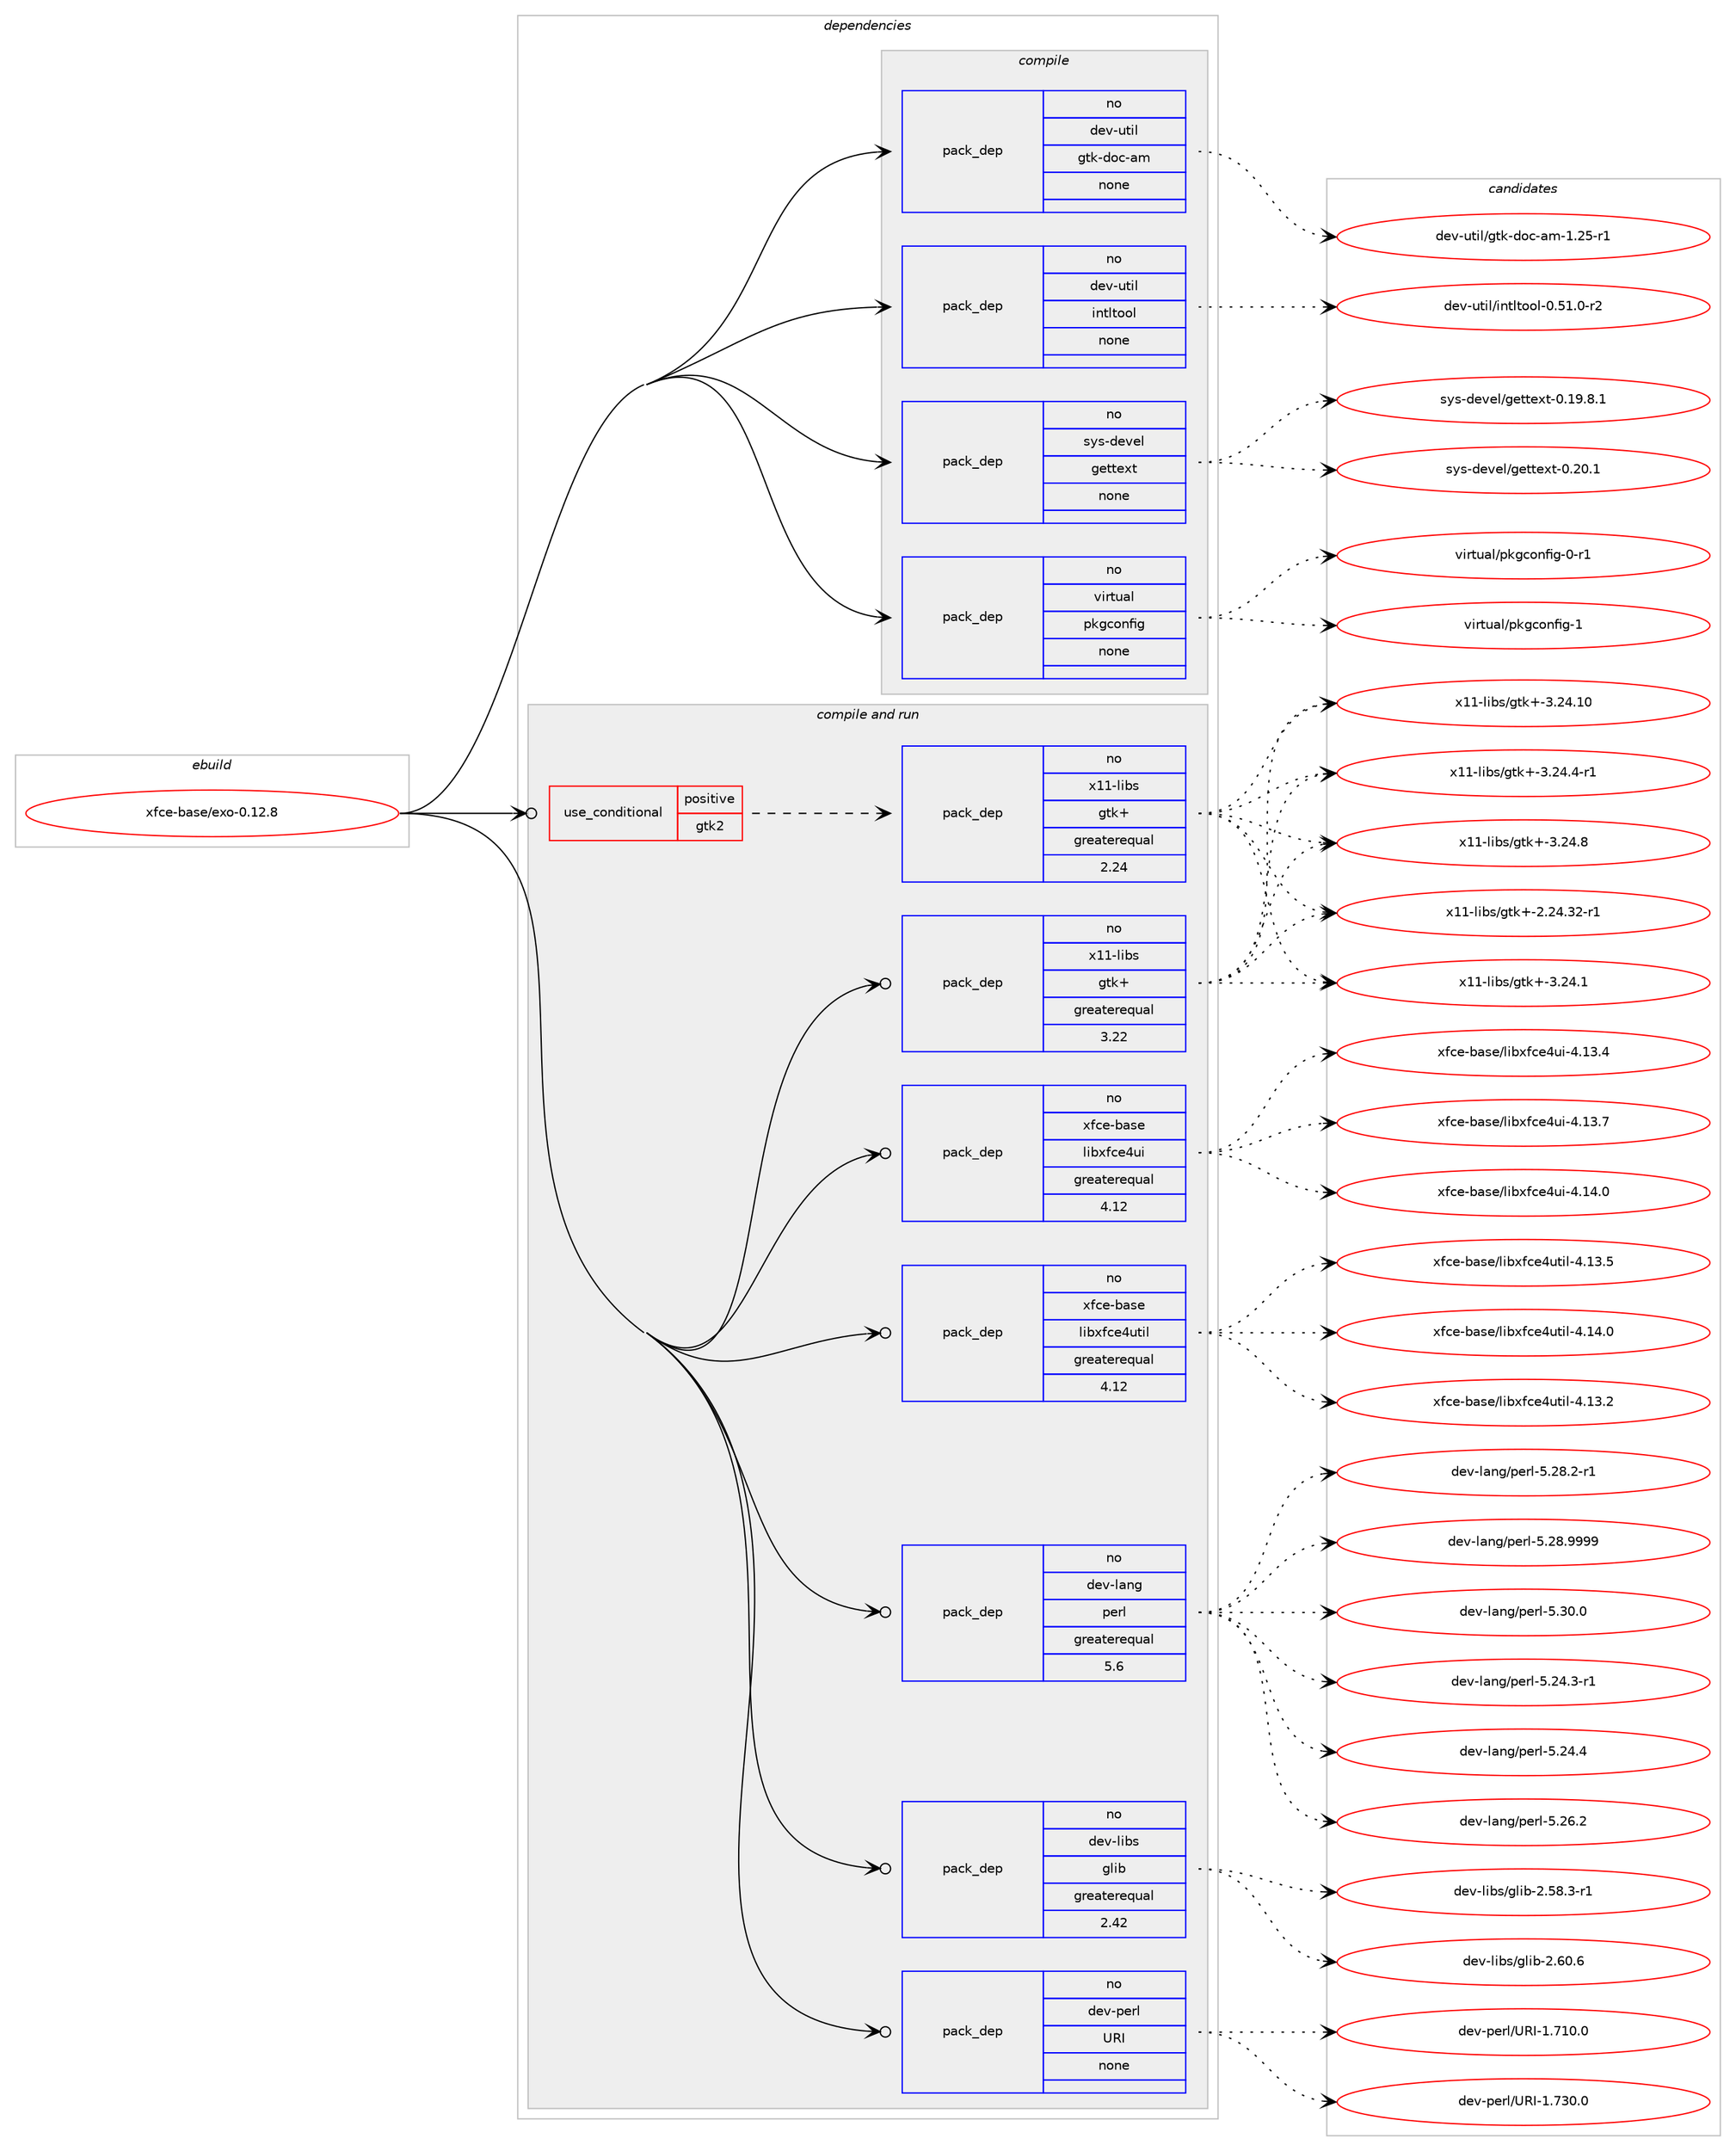 digraph prolog {

# *************
# Graph options
# *************

newrank=true;
concentrate=true;
compound=true;
graph [rankdir=LR,fontname=Helvetica,fontsize=10,ranksep=1.5];#, ranksep=2.5, nodesep=0.2];
edge  [arrowhead=vee];
node  [fontname=Helvetica,fontsize=10];

# **********
# The ebuild
# **********

subgraph cluster_leftcol {
color=gray;
rank=same;
label=<<i>ebuild</i>>;
id [label="xfce-base/exo-0.12.8", color=red, width=4, href="../xfce-base/exo-0.12.8.svg"];
}

# ****************
# The dependencies
# ****************

subgraph cluster_midcol {
color=gray;
label=<<i>dependencies</i>>;
subgraph cluster_compile {
fillcolor="#eeeeee";
style=filled;
label=<<i>compile</i>>;
subgraph pack1437 {
dependency1921 [label=<<TABLE BORDER="0" CELLBORDER="1" CELLSPACING="0" CELLPADDING="4" WIDTH="220"><TR><TD ROWSPAN="6" CELLPADDING="30">pack_dep</TD></TR><TR><TD WIDTH="110">no</TD></TR><TR><TD>dev-util</TD></TR><TR><TD>gtk-doc-am</TD></TR><TR><TD>none</TD></TR><TR><TD></TD></TR></TABLE>>, shape=none, color=blue];
}
id:e -> dependency1921:w [weight=20,style="solid",arrowhead="vee"];
subgraph pack1438 {
dependency1922 [label=<<TABLE BORDER="0" CELLBORDER="1" CELLSPACING="0" CELLPADDING="4" WIDTH="220"><TR><TD ROWSPAN="6" CELLPADDING="30">pack_dep</TD></TR><TR><TD WIDTH="110">no</TD></TR><TR><TD>dev-util</TD></TR><TR><TD>intltool</TD></TR><TR><TD>none</TD></TR><TR><TD></TD></TR></TABLE>>, shape=none, color=blue];
}
id:e -> dependency1922:w [weight=20,style="solid",arrowhead="vee"];
subgraph pack1439 {
dependency1923 [label=<<TABLE BORDER="0" CELLBORDER="1" CELLSPACING="0" CELLPADDING="4" WIDTH="220"><TR><TD ROWSPAN="6" CELLPADDING="30">pack_dep</TD></TR><TR><TD WIDTH="110">no</TD></TR><TR><TD>sys-devel</TD></TR><TR><TD>gettext</TD></TR><TR><TD>none</TD></TR><TR><TD></TD></TR></TABLE>>, shape=none, color=blue];
}
id:e -> dependency1923:w [weight=20,style="solid",arrowhead="vee"];
subgraph pack1440 {
dependency1924 [label=<<TABLE BORDER="0" CELLBORDER="1" CELLSPACING="0" CELLPADDING="4" WIDTH="220"><TR><TD ROWSPAN="6" CELLPADDING="30">pack_dep</TD></TR><TR><TD WIDTH="110">no</TD></TR><TR><TD>virtual</TD></TR><TR><TD>pkgconfig</TD></TR><TR><TD>none</TD></TR><TR><TD></TD></TR></TABLE>>, shape=none, color=blue];
}
id:e -> dependency1924:w [weight=20,style="solid",arrowhead="vee"];
}
subgraph cluster_compileandrun {
fillcolor="#eeeeee";
style=filled;
label=<<i>compile and run</i>>;
subgraph cond454 {
dependency1925 [label=<<TABLE BORDER="0" CELLBORDER="1" CELLSPACING="0" CELLPADDING="4"><TR><TD ROWSPAN="3" CELLPADDING="10">use_conditional</TD></TR><TR><TD>positive</TD></TR><TR><TD>gtk2</TD></TR></TABLE>>, shape=none, color=red];
subgraph pack1441 {
dependency1926 [label=<<TABLE BORDER="0" CELLBORDER="1" CELLSPACING="0" CELLPADDING="4" WIDTH="220"><TR><TD ROWSPAN="6" CELLPADDING="30">pack_dep</TD></TR><TR><TD WIDTH="110">no</TD></TR><TR><TD>x11-libs</TD></TR><TR><TD>gtk+</TD></TR><TR><TD>greaterequal</TD></TR><TR><TD>2.24</TD></TR></TABLE>>, shape=none, color=blue];
}
dependency1925:e -> dependency1926:w [weight=20,style="dashed",arrowhead="vee"];
}
id:e -> dependency1925:w [weight=20,style="solid",arrowhead="odotvee"];
subgraph pack1442 {
dependency1927 [label=<<TABLE BORDER="0" CELLBORDER="1" CELLSPACING="0" CELLPADDING="4" WIDTH="220"><TR><TD ROWSPAN="6" CELLPADDING="30">pack_dep</TD></TR><TR><TD WIDTH="110">no</TD></TR><TR><TD>dev-lang</TD></TR><TR><TD>perl</TD></TR><TR><TD>greaterequal</TD></TR><TR><TD>5.6</TD></TR></TABLE>>, shape=none, color=blue];
}
id:e -> dependency1927:w [weight=20,style="solid",arrowhead="odotvee"];
subgraph pack1443 {
dependency1928 [label=<<TABLE BORDER="0" CELLBORDER="1" CELLSPACING="0" CELLPADDING="4" WIDTH="220"><TR><TD ROWSPAN="6" CELLPADDING="30">pack_dep</TD></TR><TR><TD WIDTH="110">no</TD></TR><TR><TD>dev-libs</TD></TR><TR><TD>glib</TD></TR><TR><TD>greaterequal</TD></TR><TR><TD>2.42</TD></TR></TABLE>>, shape=none, color=blue];
}
id:e -> dependency1928:w [weight=20,style="solid",arrowhead="odotvee"];
subgraph pack1444 {
dependency1929 [label=<<TABLE BORDER="0" CELLBORDER="1" CELLSPACING="0" CELLPADDING="4" WIDTH="220"><TR><TD ROWSPAN="6" CELLPADDING="30">pack_dep</TD></TR><TR><TD WIDTH="110">no</TD></TR><TR><TD>dev-perl</TD></TR><TR><TD>URI</TD></TR><TR><TD>none</TD></TR><TR><TD></TD></TR></TABLE>>, shape=none, color=blue];
}
id:e -> dependency1929:w [weight=20,style="solid",arrowhead="odotvee"];
subgraph pack1445 {
dependency1930 [label=<<TABLE BORDER="0" CELLBORDER="1" CELLSPACING="0" CELLPADDING="4" WIDTH="220"><TR><TD ROWSPAN="6" CELLPADDING="30">pack_dep</TD></TR><TR><TD WIDTH="110">no</TD></TR><TR><TD>x11-libs</TD></TR><TR><TD>gtk+</TD></TR><TR><TD>greaterequal</TD></TR><TR><TD>3.22</TD></TR></TABLE>>, shape=none, color=blue];
}
id:e -> dependency1930:w [weight=20,style="solid",arrowhead="odotvee"];
subgraph pack1446 {
dependency1931 [label=<<TABLE BORDER="0" CELLBORDER="1" CELLSPACING="0" CELLPADDING="4" WIDTH="220"><TR><TD ROWSPAN="6" CELLPADDING="30">pack_dep</TD></TR><TR><TD WIDTH="110">no</TD></TR><TR><TD>xfce-base</TD></TR><TR><TD>libxfce4ui</TD></TR><TR><TD>greaterequal</TD></TR><TR><TD>4.12</TD></TR></TABLE>>, shape=none, color=blue];
}
id:e -> dependency1931:w [weight=20,style="solid",arrowhead="odotvee"];
subgraph pack1447 {
dependency1932 [label=<<TABLE BORDER="0" CELLBORDER="1" CELLSPACING="0" CELLPADDING="4" WIDTH="220"><TR><TD ROWSPAN="6" CELLPADDING="30">pack_dep</TD></TR><TR><TD WIDTH="110">no</TD></TR><TR><TD>xfce-base</TD></TR><TR><TD>libxfce4util</TD></TR><TR><TD>greaterequal</TD></TR><TR><TD>4.12</TD></TR></TABLE>>, shape=none, color=blue];
}
id:e -> dependency1932:w [weight=20,style="solid",arrowhead="odotvee"];
}
subgraph cluster_run {
fillcolor="#eeeeee";
style=filled;
label=<<i>run</i>>;
}
}

# **************
# The candidates
# **************

subgraph cluster_choices {
rank=same;
color=gray;
label=<<i>candidates</i>>;

subgraph choice1437 {
color=black;
nodesep=1;
choice10010111845117116105108471031161074510011199459710945494650534511449 [label="dev-util/gtk-doc-am-1.25-r1", color=red, width=4,href="../dev-util/gtk-doc-am-1.25-r1.svg"];
dependency1921:e -> choice10010111845117116105108471031161074510011199459710945494650534511449:w [style=dotted,weight="100"];
}
subgraph choice1438 {
color=black;
nodesep=1;
choice1001011184511711610510847105110116108116111111108454846534946484511450 [label="dev-util/intltool-0.51.0-r2", color=red, width=4,href="../dev-util/intltool-0.51.0-r2.svg"];
dependency1922:e -> choice1001011184511711610510847105110116108116111111108454846534946484511450:w [style=dotted,weight="100"];
}
subgraph choice1439 {
color=black;
nodesep=1;
choice1151211154510010111810110847103101116116101120116454846495746564649 [label="sys-devel/gettext-0.19.8.1", color=red, width=4,href="../sys-devel/gettext-0.19.8.1.svg"];
choice115121115451001011181011084710310111611610112011645484650484649 [label="sys-devel/gettext-0.20.1", color=red, width=4,href="../sys-devel/gettext-0.20.1.svg"];
dependency1923:e -> choice1151211154510010111810110847103101116116101120116454846495746564649:w [style=dotted,weight="100"];
dependency1923:e -> choice115121115451001011181011084710310111611610112011645484650484649:w [style=dotted,weight="100"];
}
subgraph choice1440 {
color=black;
nodesep=1;
choice11810511411611797108471121071039911111010210510345484511449 [label="virtual/pkgconfig-0-r1", color=red, width=4,href="../virtual/pkgconfig-0-r1.svg"];
choice1181051141161179710847112107103991111101021051034549 [label="virtual/pkgconfig-1", color=red, width=4,href="../virtual/pkgconfig-1.svg"];
dependency1924:e -> choice11810511411611797108471121071039911111010210510345484511449:w [style=dotted,weight="100"];
dependency1924:e -> choice1181051141161179710847112107103991111101021051034549:w [style=dotted,weight="100"];
}
subgraph choice1441 {
color=black;
nodesep=1;
choice12049494510810598115471031161074345504650524651504511449 [label="x11-libs/gtk+-2.24.32-r1", color=red, width=4,href="../x11-libs/gtk+-2.24.32-r1.svg"];
choice12049494510810598115471031161074345514650524649 [label="x11-libs/gtk+-3.24.1", color=red, width=4,href="../x11-libs/gtk+-3.24.1.svg"];
choice1204949451081059811547103116107434551465052464948 [label="x11-libs/gtk+-3.24.10", color=red, width=4,href="../x11-libs/gtk+-3.24.10.svg"];
choice120494945108105981154710311610743455146505246524511449 [label="x11-libs/gtk+-3.24.4-r1", color=red, width=4,href="../x11-libs/gtk+-3.24.4-r1.svg"];
choice12049494510810598115471031161074345514650524656 [label="x11-libs/gtk+-3.24.8", color=red, width=4,href="../x11-libs/gtk+-3.24.8.svg"];
dependency1926:e -> choice12049494510810598115471031161074345504650524651504511449:w [style=dotted,weight="100"];
dependency1926:e -> choice12049494510810598115471031161074345514650524649:w [style=dotted,weight="100"];
dependency1926:e -> choice1204949451081059811547103116107434551465052464948:w [style=dotted,weight="100"];
dependency1926:e -> choice120494945108105981154710311610743455146505246524511449:w [style=dotted,weight="100"];
dependency1926:e -> choice12049494510810598115471031161074345514650524656:w [style=dotted,weight="100"];
}
subgraph choice1442 {
color=black;
nodesep=1;
choice100101118451089711010347112101114108455346505246514511449 [label="dev-lang/perl-5.24.3-r1", color=red, width=4,href="../dev-lang/perl-5.24.3-r1.svg"];
choice10010111845108971101034711210111410845534650524652 [label="dev-lang/perl-5.24.4", color=red, width=4,href="../dev-lang/perl-5.24.4.svg"];
choice10010111845108971101034711210111410845534650544650 [label="dev-lang/perl-5.26.2", color=red, width=4,href="../dev-lang/perl-5.26.2.svg"];
choice100101118451089711010347112101114108455346505646504511449 [label="dev-lang/perl-5.28.2-r1", color=red, width=4,href="../dev-lang/perl-5.28.2-r1.svg"];
choice10010111845108971101034711210111410845534650564657575757 [label="dev-lang/perl-5.28.9999", color=red, width=4,href="../dev-lang/perl-5.28.9999.svg"];
choice10010111845108971101034711210111410845534651484648 [label="dev-lang/perl-5.30.0", color=red, width=4,href="../dev-lang/perl-5.30.0.svg"];
dependency1927:e -> choice100101118451089711010347112101114108455346505246514511449:w [style=dotted,weight="100"];
dependency1927:e -> choice10010111845108971101034711210111410845534650524652:w [style=dotted,weight="100"];
dependency1927:e -> choice10010111845108971101034711210111410845534650544650:w [style=dotted,weight="100"];
dependency1927:e -> choice100101118451089711010347112101114108455346505646504511449:w [style=dotted,weight="100"];
dependency1927:e -> choice10010111845108971101034711210111410845534650564657575757:w [style=dotted,weight="100"];
dependency1927:e -> choice10010111845108971101034711210111410845534651484648:w [style=dotted,weight="100"];
}
subgraph choice1443 {
color=black;
nodesep=1;
choice10010111845108105981154710310810598455046535646514511449 [label="dev-libs/glib-2.58.3-r1", color=red, width=4,href="../dev-libs/glib-2.58.3-r1.svg"];
choice1001011184510810598115471031081059845504654484654 [label="dev-libs/glib-2.60.6", color=red, width=4,href="../dev-libs/glib-2.60.6.svg"];
dependency1928:e -> choice10010111845108105981154710310810598455046535646514511449:w [style=dotted,weight="100"];
dependency1928:e -> choice1001011184510810598115471031081059845504654484654:w [style=dotted,weight="100"];
}
subgraph choice1444 {
color=black;
nodesep=1;
choice10010111845112101114108478582734549465549484648 [label="dev-perl/URI-1.710.0", color=red, width=4,href="../dev-perl/URI-1.710.0.svg"];
choice10010111845112101114108478582734549465551484648 [label="dev-perl/URI-1.730.0", color=red, width=4,href="../dev-perl/URI-1.730.0.svg"];
dependency1929:e -> choice10010111845112101114108478582734549465549484648:w [style=dotted,weight="100"];
dependency1929:e -> choice10010111845112101114108478582734549465551484648:w [style=dotted,weight="100"];
}
subgraph choice1445 {
color=black;
nodesep=1;
choice12049494510810598115471031161074345504650524651504511449 [label="x11-libs/gtk+-2.24.32-r1", color=red, width=4,href="../x11-libs/gtk+-2.24.32-r1.svg"];
choice12049494510810598115471031161074345514650524649 [label="x11-libs/gtk+-3.24.1", color=red, width=4,href="../x11-libs/gtk+-3.24.1.svg"];
choice1204949451081059811547103116107434551465052464948 [label="x11-libs/gtk+-3.24.10", color=red, width=4,href="../x11-libs/gtk+-3.24.10.svg"];
choice120494945108105981154710311610743455146505246524511449 [label="x11-libs/gtk+-3.24.4-r1", color=red, width=4,href="../x11-libs/gtk+-3.24.4-r1.svg"];
choice12049494510810598115471031161074345514650524656 [label="x11-libs/gtk+-3.24.8", color=red, width=4,href="../x11-libs/gtk+-3.24.8.svg"];
dependency1930:e -> choice12049494510810598115471031161074345504650524651504511449:w [style=dotted,weight="100"];
dependency1930:e -> choice12049494510810598115471031161074345514650524649:w [style=dotted,weight="100"];
dependency1930:e -> choice1204949451081059811547103116107434551465052464948:w [style=dotted,weight="100"];
dependency1930:e -> choice120494945108105981154710311610743455146505246524511449:w [style=dotted,weight="100"];
dependency1930:e -> choice12049494510810598115471031161074345514650524656:w [style=dotted,weight="100"];
}
subgraph choice1446 {
color=black;
nodesep=1;
choice120102991014598971151014710810598120102991015211710545524649514652 [label="xfce-base/libxfce4ui-4.13.4", color=red, width=4,href="../xfce-base/libxfce4ui-4.13.4.svg"];
choice120102991014598971151014710810598120102991015211710545524649514655 [label="xfce-base/libxfce4ui-4.13.7", color=red, width=4,href="../xfce-base/libxfce4ui-4.13.7.svg"];
choice120102991014598971151014710810598120102991015211710545524649524648 [label="xfce-base/libxfce4ui-4.14.0", color=red, width=4,href="../xfce-base/libxfce4ui-4.14.0.svg"];
dependency1931:e -> choice120102991014598971151014710810598120102991015211710545524649514652:w [style=dotted,weight="100"];
dependency1931:e -> choice120102991014598971151014710810598120102991015211710545524649514655:w [style=dotted,weight="100"];
dependency1931:e -> choice120102991014598971151014710810598120102991015211710545524649524648:w [style=dotted,weight="100"];
}
subgraph choice1447 {
color=black;
nodesep=1;
choice120102991014598971151014710810598120102991015211711610510845524649514650 [label="xfce-base/libxfce4util-4.13.2", color=red, width=4,href="../xfce-base/libxfce4util-4.13.2.svg"];
choice120102991014598971151014710810598120102991015211711610510845524649514653 [label="xfce-base/libxfce4util-4.13.5", color=red, width=4,href="../xfce-base/libxfce4util-4.13.5.svg"];
choice120102991014598971151014710810598120102991015211711610510845524649524648 [label="xfce-base/libxfce4util-4.14.0", color=red, width=4,href="../xfce-base/libxfce4util-4.14.0.svg"];
dependency1932:e -> choice120102991014598971151014710810598120102991015211711610510845524649514650:w [style=dotted,weight="100"];
dependency1932:e -> choice120102991014598971151014710810598120102991015211711610510845524649514653:w [style=dotted,weight="100"];
dependency1932:e -> choice120102991014598971151014710810598120102991015211711610510845524649524648:w [style=dotted,weight="100"];
}
}

}
